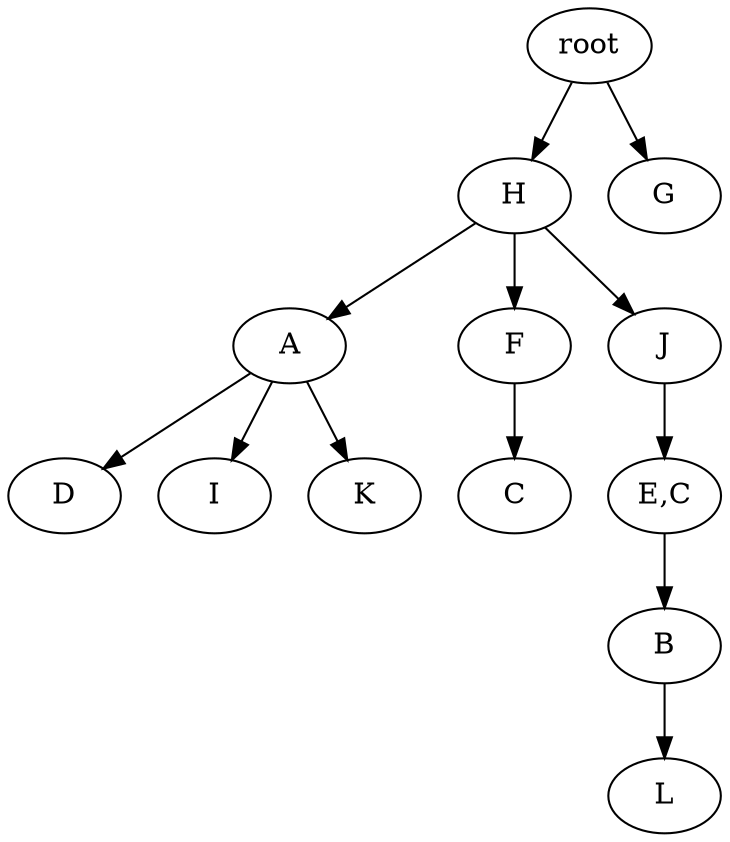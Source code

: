 strict digraph G {
	graph [name=G];
	0	 [label=root];
	2	 [label=H];
	0 -> 2;
	1	 [label=G];
	0 -> 1;
	4	 [label=A];
	9	 [label=D];
	4 -> 9;
	7	 [label=I];
	4 -> 7;
	8	 [label=K];
	4 -> 8;
	12	 [label=L];
	2 -> 4;
	3	 [label=F];
	2 -> 3;
	5	 [label=J];
	2 -> 5;
	10	 [label="E,C"];
	11	 [label=B];
	10 -> 11;
	6	 [label=C];
	3 -> 6;
	5 -> 10;
	11 -> 12;
}
